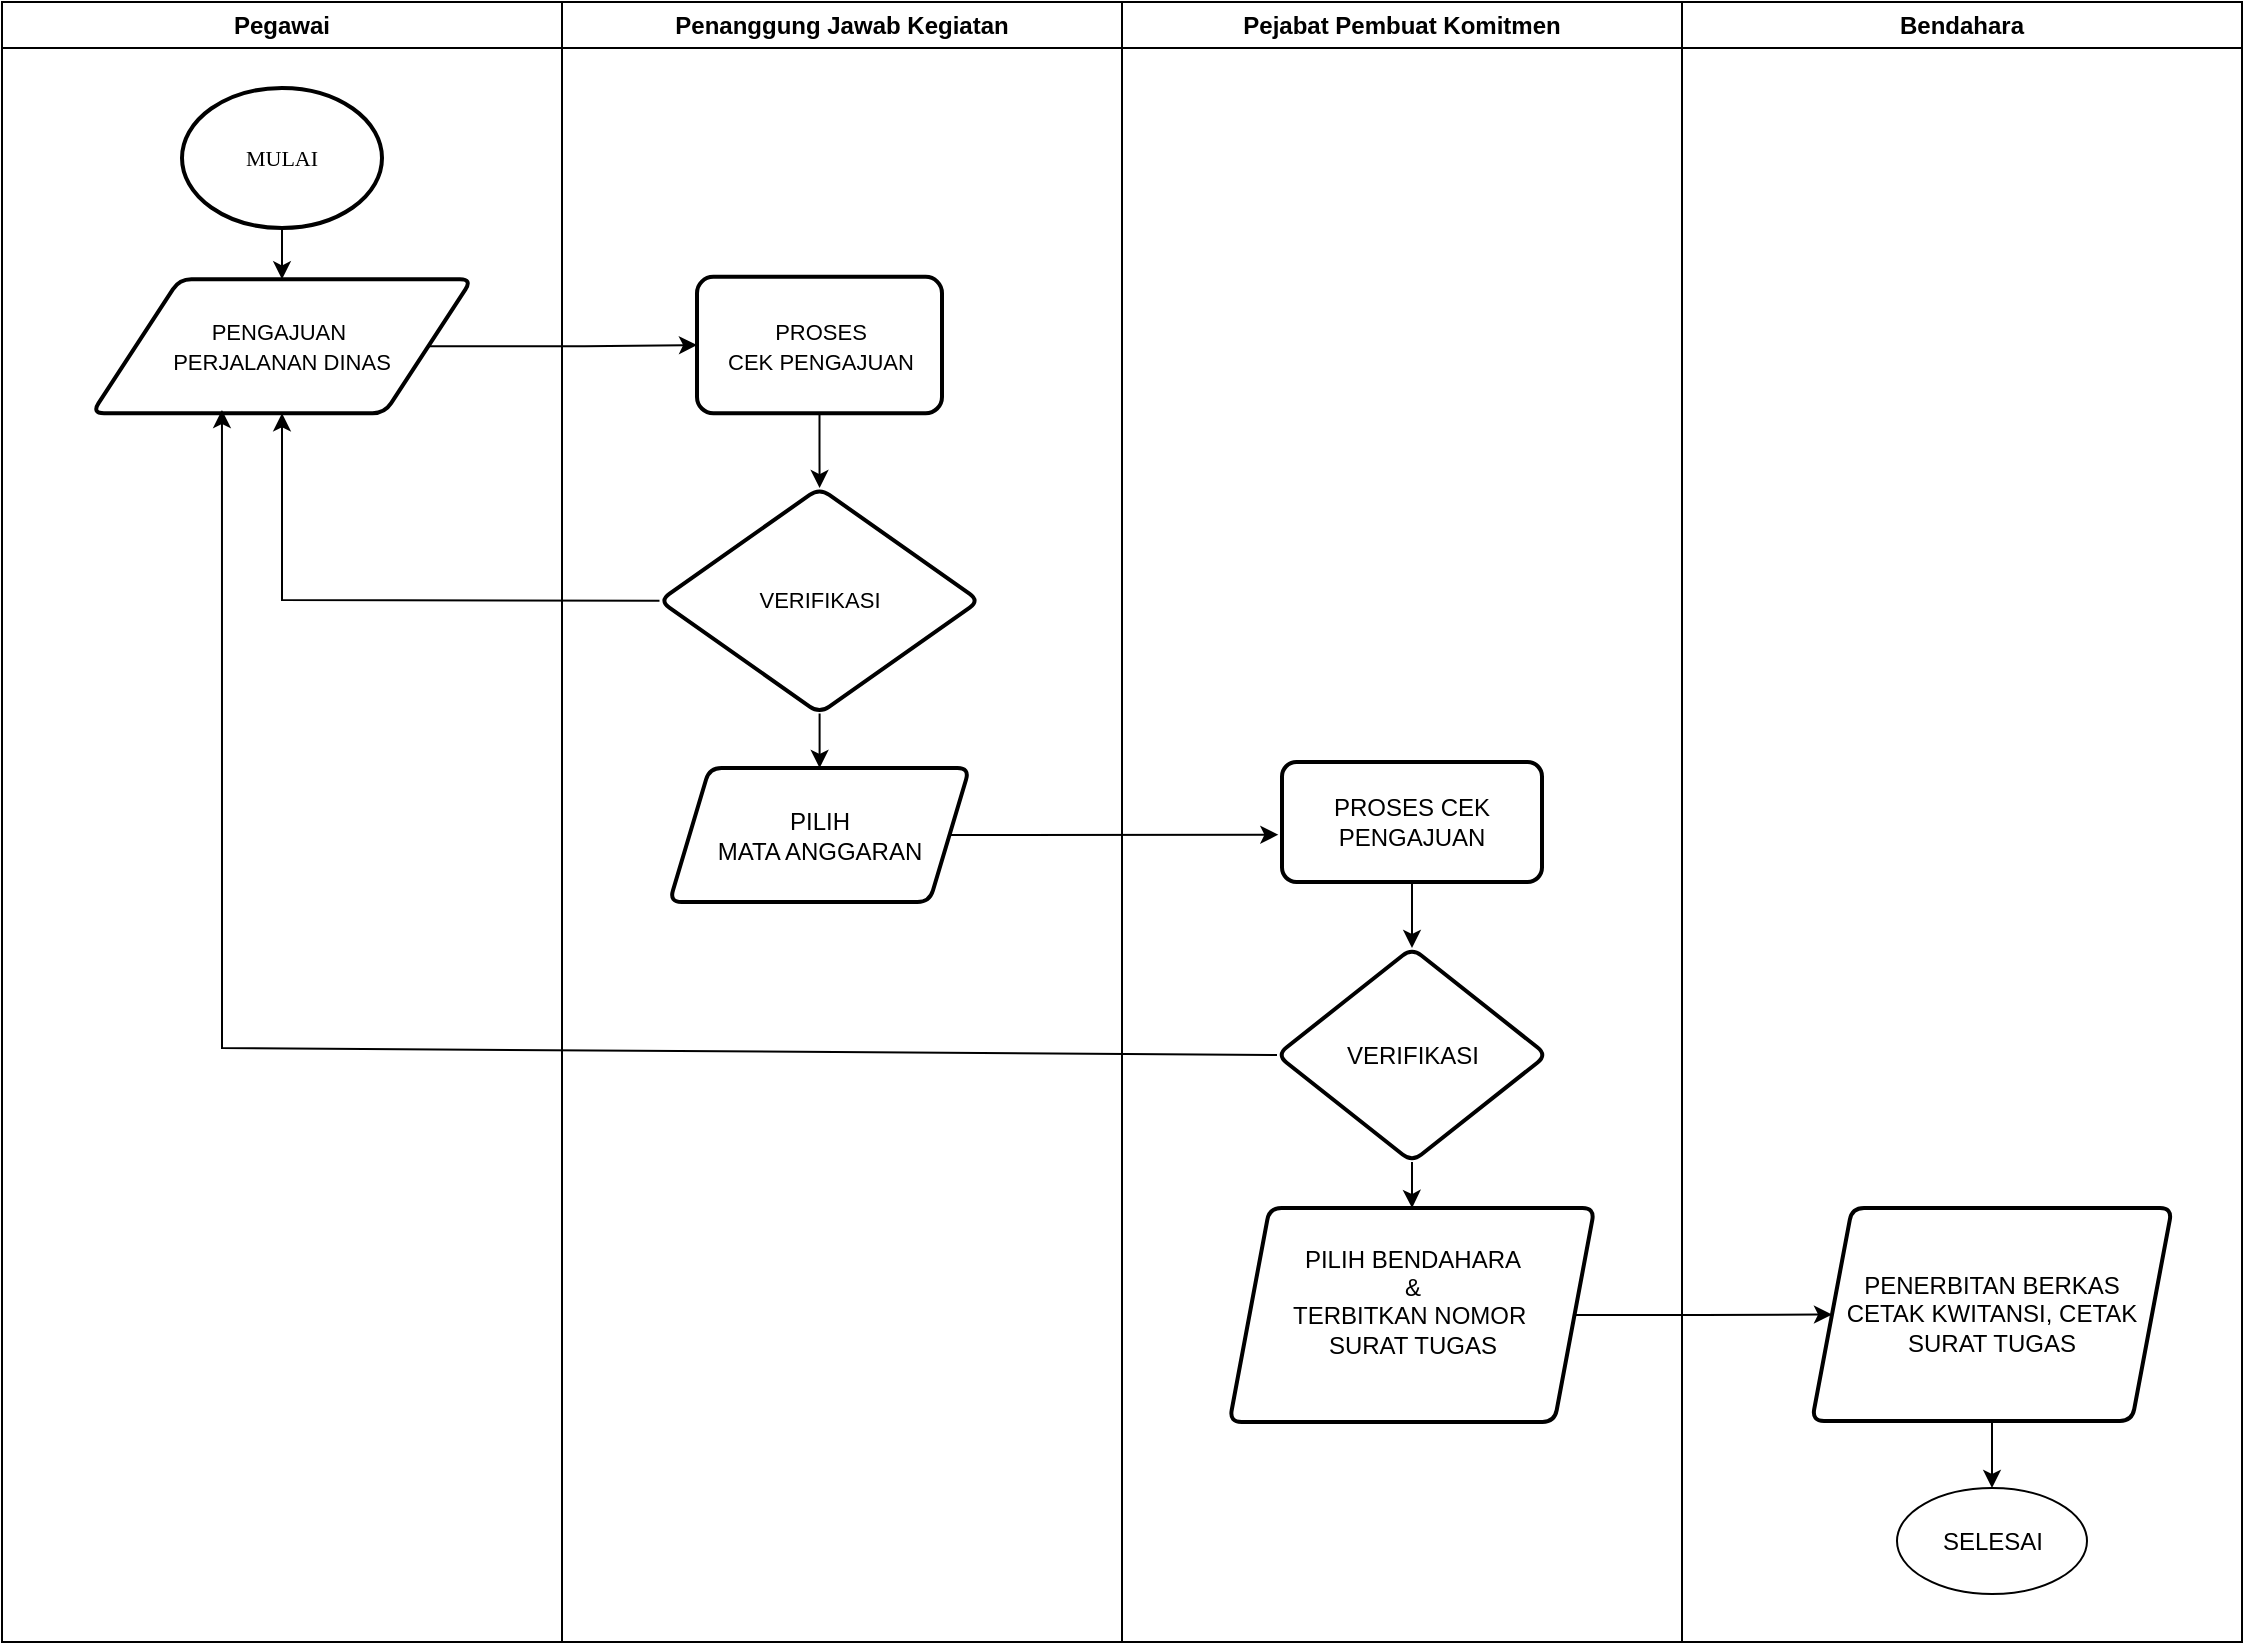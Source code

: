 <mxfile version="21.2.9" type="device">
  <diagram name="Page-1" id="kD3xbtRF4Qw1SZpTpUKD">
    <mxGraphModel dx="867" dy="1107" grid="1" gridSize="10" guides="1" tooltips="1" connect="1" arrows="1" fold="1" page="1" pageScale="1" pageWidth="1169" pageHeight="827" math="0" shadow="0">
      <root>
        <mxCell id="0" />
        <mxCell id="1" parent="0" />
        <mxCell id="hMM3jDn0ftNgphWTLsed-1" value="Pegawai" style="swimlane;whiteSpace=wrap;html=1;" parent="1" vertex="1">
          <mxGeometry x="10" y="7" width="280" height="820" as="geometry" />
        </mxCell>
        <mxCell id="hMM3jDn0ftNgphWTLsed-14" value="" style="edgeStyle=orthogonalEdgeStyle;rounded=0;orthogonalLoop=1;jettySize=auto;html=1;" parent="hMM3jDn0ftNgphWTLsed-1" source="dr7BZVyFu7AFei0hmRka-1" target="hMM3jDn0ftNgphWTLsed-12" edge="1">
          <mxGeometry relative="1" as="geometry" />
        </mxCell>
        <mxCell id="dr7BZVyFu7AFei0hmRka-1" value="&lt;font face=&quot;Georgia&quot; style=&quot;font-size: 11px;&quot;&gt;MULAI&lt;/font&gt;" style="strokeWidth=2;html=1;shape=mxgraph.flowchart.start_1;whiteSpace=wrap;" parent="hMM3jDn0ftNgphWTLsed-1" vertex="1">
          <mxGeometry x="90" y="43" width="100" height="70" as="geometry" />
        </mxCell>
        <mxCell id="hMM3jDn0ftNgphWTLsed-12" value="&lt;font style=&quot;font-size: 11px;&quot;&gt;PENGAJUAN&amp;nbsp;&lt;br&gt;PERJALANAN DINAS&lt;/font&gt;" style="shape=parallelogram;html=1;strokeWidth=2;perimeter=parallelogramPerimeter;whiteSpace=wrap;rounded=1;arcSize=12;size=0.23;" parent="hMM3jDn0ftNgphWTLsed-1" vertex="1">
          <mxGeometry x="45" y="138.63" width="190" height="67" as="geometry" />
        </mxCell>
        <mxCell id="hMM3jDn0ftNgphWTLsed-6" value="Penanggung Jawab Kegiatan" style="swimlane;whiteSpace=wrap;html=1;" parent="1" vertex="1">
          <mxGeometry x="290" y="7" width="280" height="820" as="geometry" />
        </mxCell>
        <mxCell id="hMM3jDn0ftNgphWTLsed-20" value="" style="edgeStyle=orthogonalEdgeStyle;rounded=0;orthogonalLoop=1;jettySize=auto;html=1;" parent="hMM3jDn0ftNgphWTLsed-6" source="hMM3jDn0ftNgphWTLsed-15" target="hMM3jDn0ftNgphWTLsed-19" edge="1">
          <mxGeometry relative="1" as="geometry" />
        </mxCell>
        <mxCell id="hMM3jDn0ftNgphWTLsed-15" value="&lt;font style=&quot;font-size: 11px;&quot;&gt;PROSES&lt;br&gt;CEK PENGAJUAN&lt;/font&gt;" style="rounded=1;whiteSpace=wrap;html=1;strokeWidth=2;arcSize=12;" parent="hMM3jDn0ftNgphWTLsed-6" vertex="1">
          <mxGeometry x="67.5" y="137.39" width="122.5" height="68.24" as="geometry" />
        </mxCell>
        <mxCell id="hMM3jDn0ftNgphWTLsed-23" value="" style="edgeStyle=orthogonalEdgeStyle;rounded=0;orthogonalLoop=1;jettySize=auto;html=1;" parent="hMM3jDn0ftNgphWTLsed-6" source="hMM3jDn0ftNgphWTLsed-19" target="hMM3jDn0ftNgphWTLsed-22" edge="1">
          <mxGeometry relative="1" as="geometry" />
        </mxCell>
        <mxCell id="hMM3jDn0ftNgphWTLsed-19" value="&lt;font style=&quot;font-size: 11px;&quot;&gt;VERIFIKASI&lt;/font&gt;" style="rhombus;whiteSpace=wrap;html=1;rounded=1;strokeWidth=2;arcSize=12;" parent="hMM3jDn0ftNgphWTLsed-6" vertex="1">
          <mxGeometry x="48.75" y="243" width="160" height="112.75" as="geometry" />
        </mxCell>
        <mxCell id="hMM3jDn0ftNgphWTLsed-22" value="PILIH &lt;br&gt;MATA ANGGARAN" style="shape=parallelogram;perimeter=parallelogramPerimeter;whiteSpace=wrap;html=1;fixedSize=1;rounded=1;strokeWidth=2;arcSize=12;" parent="hMM3jDn0ftNgphWTLsed-6" vertex="1">
          <mxGeometry x="53.75" y="383" width="150" height="67" as="geometry" />
        </mxCell>
        <mxCell id="hMM3jDn0ftNgphWTLsed-8" value="Pejabat Pembuat Komitmen" style="swimlane;whiteSpace=wrap;html=1;" parent="1" vertex="1">
          <mxGeometry x="570" y="7" width="280" height="820" as="geometry" />
        </mxCell>
        <mxCell id="hMM3jDn0ftNgphWTLsed-31" value="" style="edgeStyle=orthogonalEdgeStyle;rounded=0;orthogonalLoop=1;jettySize=auto;html=1;" parent="hMM3jDn0ftNgphWTLsed-8" source="hMM3jDn0ftNgphWTLsed-24" target="hMM3jDn0ftNgphWTLsed-30" edge="1">
          <mxGeometry relative="1" as="geometry" />
        </mxCell>
        <mxCell id="hMM3jDn0ftNgphWTLsed-24" value="PROSES CEK PENGAJUAN" style="whiteSpace=wrap;html=1;rounded=1;strokeWidth=2;arcSize=12;" parent="hMM3jDn0ftNgphWTLsed-8" vertex="1">
          <mxGeometry x="80" y="380" width="130" height="60" as="geometry" />
        </mxCell>
        <mxCell id="hMM3jDn0ftNgphWTLsed-33" value="" style="edgeStyle=orthogonalEdgeStyle;rounded=0;orthogonalLoop=1;jettySize=auto;html=1;" parent="hMM3jDn0ftNgphWTLsed-8" source="hMM3jDn0ftNgphWTLsed-30" target="hMM3jDn0ftNgphWTLsed-32" edge="1">
          <mxGeometry relative="1" as="geometry" />
        </mxCell>
        <mxCell id="hMM3jDn0ftNgphWTLsed-30" value="VERIFIKASI" style="rhombus;whiteSpace=wrap;html=1;rounded=1;strokeWidth=2;arcSize=12;" parent="hMM3jDn0ftNgphWTLsed-8" vertex="1">
          <mxGeometry x="77.5" y="473" width="135" height="107" as="geometry" />
        </mxCell>
        <mxCell id="hMM3jDn0ftNgphWTLsed-32" value="&#xa;&lt;span style=&quot;font-family: Helvetica; font-size: 12px; font-style: normal; font-variant-ligatures: normal; font-variant-caps: normal; font-weight: 400; letter-spacing: normal; orphans: 2; text-align: center; text-indent: 0px; text-transform: none; widows: 2; word-spacing: 0px; -webkit-text-stroke-width: 0px; text-decoration-thickness: initial; text-decoration-style: initial; text-decoration-color: initial; float: none; display: inline !important;&quot;&gt;PILIH BENDAHARA&lt;/span&gt;&lt;br style=&quot;border-color: rgb(0, 0, 0); font-family: Helvetica; font-size: 12px; font-style: normal; font-variant-ligatures: normal; font-variant-caps: normal; font-weight: 400; letter-spacing: normal; orphans: 2; text-align: center; text-indent: 0px; text-transform: none; widows: 2; word-spacing: 0px; -webkit-text-stroke-width: 0px; text-decoration-thickness: initial; text-decoration-style: initial; text-decoration-color: initial;&quot;&gt;&lt;span style=&quot;font-family: Helvetica; font-size: 12px; font-style: normal; font-variant-ligatures: normal; font-variant-caps: normal; font-weight: 400; letter-spacing: normal; orphans: 2; text-align: center; text-indent: 0px; text-transform: none; widows: 2; word-spacing: 0px; -webkit-text-stroke-width: 0px; text-decoration-thickness: initial; text-decoration-style: initial; text-decoration-color: initial; float: none; display: inline !important;&quot;&gt;&amp;amp;&lt;/span&gt;&lt;br style=&quot;border-color: rgb(0, 0, 0); font-family: Helvetica; font-size: 12px; font-style: normal; font-variant-ligatures: normal; font-variant-caps: normal; font-weight: 400; letter-spacing: normal; orphans: 2; text-align: center; text-indent: 0px; text-transform: none; widows: 2; word-spacing: 0px; -webkit-text-stroke-width: 0px; text-decoration-thickness: initial; text-decoration-style: initial; text-decoration-color: initial;&quot;&gt;&lt;span style=&quot;font-family: Helvetica; font-size: 12px; font-style: normal; font-variant-ligatures: normal; font-variant-caps: normal; font-weight: 400; letter-spacing: normal; orphans: 2; text-align: center; text-indent: 0px; text-transform: none; widows: 2; word-spacing: 0px; -webkit-text-stroke-width: 0px; text-decoration-thickness: initial; text-decoration-style: initial; text-decoration-color: initial; float: none; display: inline !important;&quot;&gt;TERBITKAN NOMOR&amp;nbsp;&lt;/span&gt;&lt;br style=&quot;border-color: rgb(0, 0, 0); font-family: Helvetica; font-size: 12px; font-style: normal; font-variant-ligatures: normal; font-variant-caps: normal; font-weight: 400; letter-spacing: normal; orphans: 2; text-align: center; text-indent: 0px; text-transform: none; widows: 2; word-spacing: 0px; -webkit-text-stroke-width: 0px; text-decoration-thickness: initial; text-decoration-style: initial; text-decoration-color: initial;&quot;&gt;&lt;span style=&quot;font-family: Helvetica; font-size: 12px; font-style: normal; font-variant-ligatures: normal; font-variant-caps: normal; font-weight: 400; letter-spacing: normal; orphans: 2; text-align: center; text-indent: 0px; text-transform: none; widows: 2; word-spacing: 0px; -webkit-text-stroke-width: 0px; text-decoration-thickness: initial; text-decoration-style: initial; text-decoration-color: initial; float: none; display: inline !important;&quot;&gt;SURAT TUGAS&lt;/span&gt;&#xa;&#xa;" style="shape=parallelogram;perimeter=parallelogramPerimeter;whiteSpace=wrap;html=1;fixedSize=1;rounded=1;strokeWidth=2;arcSize=12;strokeColor=default;fillColor=default;fontColor=default;labelBackgroundColor=default;" parent="hMM3jDn0ftNgphWTLsed-8" vertex="1">
          <mxGeometry x="53.75" y="603" width="182.5" height="107" as="geometry" />
        </mxCell>
        <mxCell id="hMM3jDn0ftNgphWTLsed-10" value="Bendahara" style="swimlane;whiteSpace=wrap;html=1;" parent="1" vertex="1">
          <mxGeometry x="850" y="7" width="280" height="820" as="geometry" />
        </mxCell>
        <mxCell id="hMM3jDn0ftNgphWTLsed-38" value="PENERBITAN BERKAS&lt;br&gt;CETAK KWITANSI, CETAK SURAT TUGAS" style="shape=parallelogram;perimeter=parallelogramPerimeter;whiteSpace=wrap;html=1;fixedSize=1;rounded=1;strokeWidth=2;arcSize=12;" parent="hMM3jDn0ftNgphWTLsed-10" vertex="1">
          <mxGeometry x="65" y="603" width="180" height="106.5" as="geometry" />
        </mxCell>
        <mxCell id="hMM3jDn0ftNgphWTLsed-44" value="SELESAI" style="ellipse;whiteSpace=wrap;html=1;" parent="hMM3jDn0ftNgphWTLsed-10" vertex="1">
          <mxGeometry x="107.5" y="743" width="95" height="53" as="geometry" />
        </mxCell>
        <mxCell id="hMM3jDn0ftNgphWTLsed-45" value="" style="endArrow=classic;html=1;rounded=0;entryX=0.5;entryY=0;entryDx=0;entryDy=0;" parent="hMM3jDn0ftNgphWTLsed-10" source="hMM3jDn0ftNgphWTLsed-38" target="hMM3jDn0ftNgphWTLsed-44" edge="1">
          <mxGeometry width="50" height="50" relative="1" as="geometry">
            <mxPoint x="90" y="673" as="sourcePoint" />
            <mxPoint x="140" y="623" as="targetPoint" />
          </mxGeometry>
        </mxCell>
        <mxCell id="hMM3jDn0ftNgphWTLsed-16" value="" style="edgeStyle=orthogonalEdgeStyle;rounded=0;orthogonalLoop=1;jettySize=auto;html=1;" parent="1" source="hMM3jDn0ftNgphWTLsed-12" target="hMM3jDn0ftNgphWTLsed-15" edge="1">
          <mxGeometry relative="1" as="geometry" />
        </mxCell>
        <mxCell id="hMM3jDn0ftNgphWTLsed-21" value="" style="endArrow=classic;html=1;rounded=0;exitX=0;exitY=0.5;exitDx=0;exitDy=0;entryX=0.5;entryY=1;entryDx=0;entryDy=0;" parent="1" source="hMM3jDn0ftNgphWTLsed-19" target="hMM3jDn0ftNgphWTLsed-12" edge="1">
          <mxGeometry width="50" height="50" relative="1" as="geometry">
            <mxPoint x="130" y="400" as="sourcePoint" />
            <mxPoint x="180" y="350" as="targetPoint" />
            <Array as="points">
              <mxPoint x="150" y="306" />
            </Array>
          </mxGeometry>
        </mxCell>
        <mxCell id="hMM3jDn0ftNgphWTLsed-34" value="" style="endArrow=classic;html=1;rounded=0;exitX=1;exitY=0.5;exitDx=0;exitDy=0;entryX=-0.014;entryY=0.606;entryDx=0;entryDy=0;entryPerimeter=0;" parent="1" source="hMM3jDn0ftNgphWTLsed-22" target="hMM3jDn0ftNgphWTLsed-24" edge="1">
          <mxGeometry width="50" height="50" relative="1" as="geometry">
            <mxPoint x="520" y="439" as="sourcePoint" />
            <mxPoint x="570" y="389" as="targetPoint" />
          </mxGeometry>
        </mxCell>
        <mxCell id="hMM3jDn0ftNgphWTLsed-35" value="" style="endArrow=classic;html=1;rounded=0;exitX=0;exitY=0.5;exitDx=0;exitDy=0;entryX=0.342;entryY=0.976;entryDx=0;entryDy=0;entryPerimeter=0;" parent="1" source="hMM3jDn0ftNgphWTLsed-30" target="hMM3jDn0ftNgphWTLsed-12" edge="1">
          <mxGeometry width="50" height="50" relative="1" as="geometry">
            <mxPoint x="360" y="530" as="sourcePoint" />
            <mxPoint x="410" y="480" as="targetPoint" />
            <Array as="points">
              <mxPoint x="120" y="530" />
            </Array>
          </mxGeometry>
        </mxCell>
        <mxCell id="hMM3jDn0ftNgphWTLsed-39" value="" style="edgeStyle=orthogonalEdgeStyle;rounded=0;orthogonalLoop=1;jettySize=auto;html=1;" parent="1" source="hMM3jDn0ftNgphWTLsed-32" target="hMM3jDn0ftNgphWTLsed-38" edge="1">
          <mxGeometry relative="1" as="geometry" />
        </mxCell>
      </root>
    </mxGraphModel>
  </diagram>
</mxfile>
